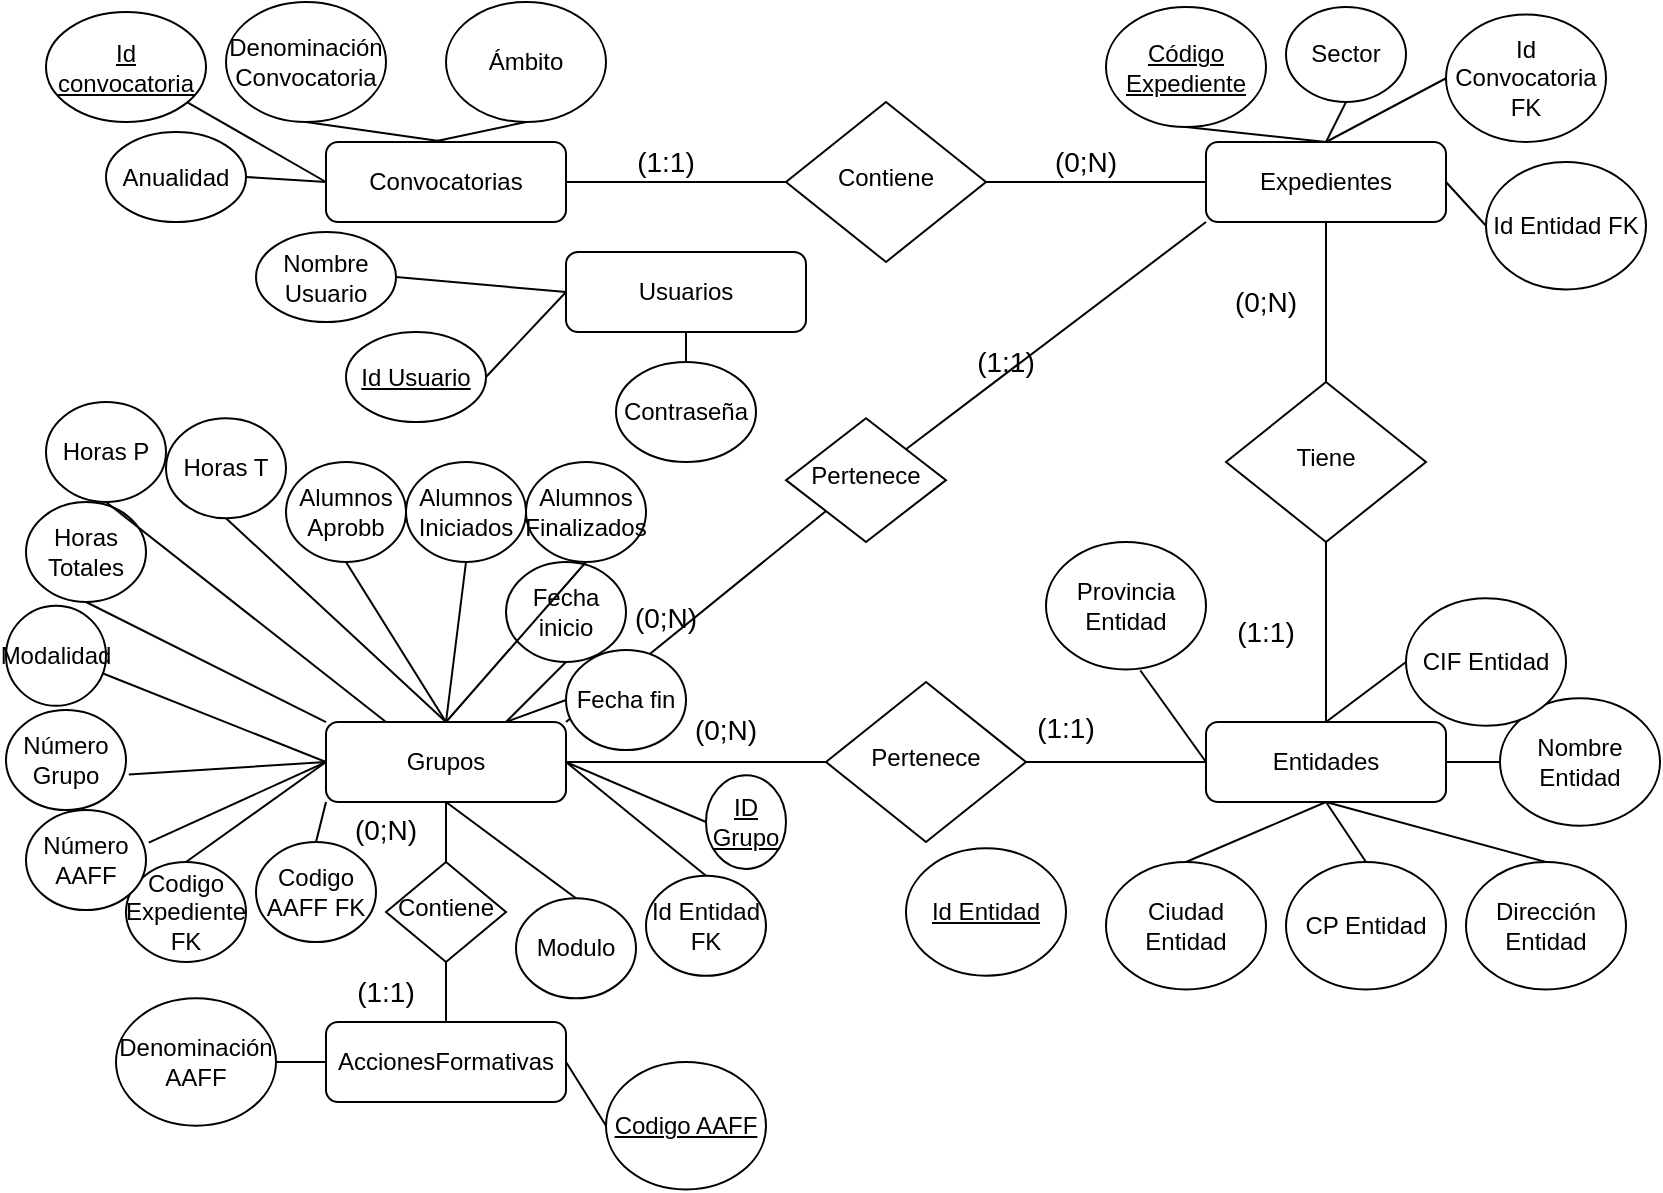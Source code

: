 <mxfile version="14.6.1" type="device"><diagram id="C5RBs43oDa-KdzZeNtuy" name="Page-1"><mxGraphModel dx="1653" dy="490" grid="1" gridSize="10" guides="1" tooltips="1" connect="1" arrows="1" fold="1" page="1" pageScale="1" pageWidth="827" pageHeight="1169" math="0" shadow="0"><root><mxCell id="WIyWlLk6GJQsqaUBKTNV-0"/><mxCell id="WIyWlLk6GJQsqaUBKTNV-1" parent="WIyWlLk6GJQsqaUBKTNV-0"/><mxCell id="WIyWlLk6GJQsqaUBKTNV-3" value="Convocatorias" style="rounded=1;whiteSpace=wrap;html=1;fontSize=12;glass=0;strokeWidth=1;shadow=0;" parent="WIyWlLk6GJQsqaUBKTNV-1" vertex="1"><mxGeometry x="160" y="80" width="120" height="40" as="geometry"/></mxCell><mxCell id="WIyWlLk6GJQsqaUBKTNV-6" value="Contiene" style="rhombus;whiteSpace=wrap;html=1;shadow=0;fontFamily=Helvetica;fontSize=12;align=center;strokeWidth=1;spacing=6;spacingTop=-4;" parent="WIyWlLk6GJQsqaUBKTNV-1" vertex="1"><mxGeometry x="390" y="60" width="100" height="80" as="geometry"/></mxCell><mxCell id="WIyWlLk6GJQsqaUBKTNV-7" value="Expedientes" style="rounded=1;whiteSpace=wrap;html=1;fontSize=12;glass=0;strokeWidth=1;shadow=0;" parent="WIyWlLk6GJQsqaUBKTNV-1" vertex="1"><mxGeometry x="600" y="80" width="120" height="40" as="geometry"/></mxCell><mxCell id="WIyWlLk6GJQsqaUBKTNV-10" value="Pertenece" style="rhombus;whiteSpace=wrap;html=1;shadow=0;fontFamily=Helvetica;fontSize=12;align=center;strokeWidth=1;spacing=6;spacingTop=-4;" parent="WIyWlLk6GJQsqaUBKTNV-1" vertex="1"><mxGeometry x="410" y="350.01" width="100" height="80" as="geometry"/></mxCell><mxCell id="WIyWlLk6GJQsqaUBKTNV-11" value="Grupos" style="rounded=1;whiteSpace=wrap;html=1;fontSize=12;glass=0;strokeWidth=1;shadow=0;" parent="WIyWlLk6GJQsqaUBKTNV-1" vertex="1"><mxGeometry x="160" y="370.01" width="120" height="40" as="geometry"/></mxCell><mxCell id="WIyWlLk6GJQsqaUBKTNV-12" value="Usuarios" style="rounded=1;whiteSpace=wrap;html=1;fontSize=12;glass=0;strokeWidth=1;shadow=0;" parent="WIyWlLk6GJQsqaUBKTNV-1" vertex="1"><mxGeometry x="280" y="135" width="120" height="40" as="geometry"/></mxCell><mxCell id="KHbI651JaRawvT50Kuq9-0" value="Id convocatoria" style="ellipse;whiteSpace=wrap;html=1;fontStyle=4" parent="WIyWlLk6GJQsqaUBKTNV-1" vertex="1"><mxGeometry x="20" y="15" width="80" height="55" as="geometry"/></mxCell><mxCell id="KHbI651JaRawvT50Kuq9-1" value="Denominación&lt;br&gt;Convocatoria" style="ellipse;whiteSpace=wrap;html=1;" parent="WIyWlLk6GJQsqaUBKTNV-1" vertex="1"><mxGeometry x="110" y="10" width="80" height="60" as="geometry"/></mxCell><mxCell id="KHbI651JaRawvT50Kuq9-2" value="Anualidad" style="ellipse;whiteSpace=wrap;html=1;" parent="WIyWlLk6GJQsqaUBKTNV-1" vertex="1"><mxGeometry x="50" y="75" width="70" height="45" as="geometry"/></mxCell><mxCell id="KHbI651JaRawvT50Kuq9-3" value="" style="endArrow=none;html=1;entryX=0;entryY=0.5;entryDx=0;entryDy=0;" parent="WIyWlLk6GJQsqaUBKTNV-1" source="KHbI651JaRawvT50Kuq9-0" target="WIyWlLk6GJQsqaUBKTNV-3" edge="1"><mxGeometry width="50" height="50" relative="1" as="geometry"><mxPoint x="110" y="130" as="sourcePoint"/><mxPoint x="160" y="80" as="targetPoint"/></mxGeometry></mxCell><mxCell id="KHbI651JaRawvT50Kuq9-6" value="" style="endArrow=none;html=1;entryX=0.5;entryY=1;entryDx=0;entryDy=0;exitX=0.5;exitY=0;exitDx=0;exitDy=0;" parent="WIyWlLk6GJQsqaUBKTNV-1" source="WIyWlLk6GJQsqaUBKTNV-3" target="KHbI651JaRawvT50Kuq9-1" edge="1"><mxGeometry width="50" height="50" relative="1" as="geometry"><mxPoint x="220" y="80" as="sourcePoint"/><mxPoint x="270" y="30" as="targetPoint"/></mxGeometry></mxCell><mxCell id="KHbI651JaRawvT50Kuq9-7" value="" style="endArrow=none;html=1;exitX=1;exitY=0.5;exitDx=0;exitDy=0;entryX=0;entryY=0.5;entryDx=0;entryDy=0;" parent="WIyWlLk6GJQsqaUBKTNV-1" source="WIyWlLk6GJQsqaUBKTNV-3" target="WIyWlLk6GJQsqaUBKTNV-6" edge="1"><mxGeometry width="50" height="50" relative="1" as="geometry"><mxPoint x="310" y="100" as="sourcePoint"/><mxPoint x="360" y="50" as="targetPoint"/></mxGeometry></mxCell><mxCell id="KHbI651JaRawvT50Kuq9-9" value="" style="endArrow=none;html=1;exitX=1;exitY=0.5;exitDx=0;exitDy=0;entryX=0;entryY=0.5;entryDx=0;entryDy=0;" parent="WIyWlLk6GJQsqaUBKTNV-1" source="WIyWlLk6GJQsqaUBKTNV-6" target="WIyWlLk6GJQsqaUBKTNV-7" edge="1"><mxGeometry width="50" height="50" relative="1" as="geometry"><mxPoint x="510" y="110" as="sourcePoint"/><mxPoint x="560" y="60" as="targetPoint"/></mxGeometry></mxCell><mxCell id="KHbI651JaRawvT50Kuq9-11" value="(0;N)" style="text;html=1;strokeColor=none;fillColor=none;align=center;verticalAlign=middle;whiteSpace=wrap;rounded=0;fontSize=14;" parent="WIyWlLk6GJQsqaUBKTNV-1" vertex="1"><mxGeometry x="520" y="80" width="40" height="20" as="geometry"/></mxCell><mxCell id="KHbI651JaRawvT50Kuq9-12" value="(1:1)" style="text;html=1;strokeColor=none;fillColor=none;align=center;verticalAlign=middle;whiteSpace=wrap;rounded=0;fontSize=14;" parent="WIyWlLk6GJQsqaUBKTNV-1" vertex="1"><mxGeometry x="310" y="75" width="40" height="30" as="geometry"/></mxCell><mxCell id="KHbI651JaRawvT50Kuq9-14" value="Ámbito" style="ellipse;whiteSpace=wrap;html=1;" parent="WIyWlLk6GJQsqaUBKTNV-1" vertex="1"><mxGeometry x="220" y="10" width="80" height="60" as="geometry"/></mxCell><mxCell id="KHbI651JaRawvT50Kuq9-16" value="" style="endArrow=none;html=1;fontSize=14;entryX=0.5;entryY=1;entryDx=0;entryDy=0;" parent="WIyWlLk6GJQsqaUBKTNV-1" target="KHbI651JaRawvT50Kuq9-14" edge="1"><mxGeometry width="50" height="50" relative="1" as="geometry"><mxPoint x="213" y="80" as="sourcePoint"/><mxPoint x="350" y="25" as="targetPoint"/></mxGeometry></mxCell><mxCell id="KHbI651JaRawvT50Kuq9-18" value="" style="endArrow=none;html=1;fontSize=14;entryX=0;entryY=0.5;entryDx=0;entryDy=0;exitX=1;exitY=0.5;exitDx=0;exitDy=0;" parent="WIyWlLk6GJQsqaUBKTNV-1" source="KHbI651JaRawvT50Kuq9-2" target="WIyWlLk6GJQsqaUBKTNV-3" edge="1"><mxGeometry width="50" height="50" relative="1" as="geometry"><mxPoint x="90" y="180" as="sourcePoint"/><mxPoint x="140" y="130" as="targetPoint"/></mxGeometry></mxCell><mxCell id="KHbI651JaRawvT50Kuq9-19" value="&lt;u&gt;Código Expediente&lt;/u&gt;" style="ellipse;whiteSpace=wrap;html=1;" parent="WIyWlLk6GJQsqaUBKTNV-1" vertex="1"><mxGeometry x="550" y="12.5" width="80" height="60" as="geometry"/></mxCell><mxCell id="KHbI651JaRawvT50Kuq9-21" value="Sector" style="ellipse;whiteSpace=wrap;html=1;" parent="WIyWlLk6GJQsqaUBKTNV-1" vertex="1"><mxGeometry x="640" y="12.5" width="60" height="47.5" as="geometry"/></mxCell><mxCell id="KHbI651JaRawvT50Kuq9-23" value="Id Convocatoria FK" style="ellipse;whiteSpace=wrap;html=1;" parent="WIyWlLk6GJQsqaUBKTNV-1" vertex="1"><mxGeometry x="720" y="16.25" width="80" height="63.75" as="geometry"/></mxCell><mxCell id="KHbI651JaRawvT50Kuq9-24" value="Id Entidad FK" style="ellipse;whiteSpace=wrap;html=1;" parent="WIyWlLk6GJQsqaUBKTNV-1" vertex="1"><mxGeometry x="740" y="90" width="80" height="63.75" as="geometry"/></mxCell><mxCell id="KHbI651JaRawvT50Kuq9-25" value="" style="endArrow=none;html=1;fontSize=14;exitX=0.5;exitY=0;exitDx=0;exitDy=0;entryX=0.5;entryY=1;entryDx=0;entryDy=0;" parent="WIyWlLk6GJQsqaUBKTNV-1" source="WIyWlLk6GJQsqaUBKTNV-7" target="KHbI651JaRawvT50Kuq9-19" edge="1"><mxGeometry width="50" height="50" relative="1" as="geometry"><mxPoint x="670" y="75" as="sourcePoint"/><mxPoint x="720" y="25" as="targetPoint"/></mxGeometry></mxCell><mxCell id="KHbI651JaRawvT50Kuq9-26" value="" style="endArrow=none;html=1;fontSize=14;exitX=0.5;exitY=0;exitDx=0;exitDy=0;entryX=0.5;entryY=1;entryDx=0;entryDy=0;" parent="WIyWlLk6GJQsqaUBKTNV-1" source="WIyWlLk6GJQsqaUBKTNV-7" target="KHbI651JaRawvT50Kuq9-21" edge="1"><mxGeometry width="50" height="50" relative="1" as="geometry"><mxPoint x="670" y="75" as="sourcePoint"/><mxPoint x="720" y="25" as="targetPoint"/></mxGeometry></mxCell><mxCell id="KHbI651JaRawvT50Kuq9-27" value="" style="endArrow=none;html=1;fontSize=14;exitX=0.5;exitY=0;exitDx=0;exitDy=0;entryX=0;entryY=0.5;entryDx=0;entryDy=0;" parent="WIyWlLk6GJQsqaUBKTNV-1" source="WIyWlLk6GJQsqaUBKTNV-7" target="KHbI651JaRawvT50Kuq9-23" edge="1"><mxGeometry width="50" height="50" relative="1" as="geometry"><mxPoint x="680" y="75" as="sourcePoint"/><mxPoint x="730" y="25" as="targetPoint"/></mxGeometry></mxCell><mxCell id="KHbI651JaRawvT50Kuq9-28" value="" style="endArrow=none;html=1;fontSize=14;exitX=1;exitY=0.5;exitDx=0;exitDy=0;entryX=0;entryY=0.5;entryDx=0;entryDy=0;" parent="WIyWlLk6GJQsqaUBKTNV-1" source="WIyWlLk6GJQsqaUBKTNV-7" target="KHbI651JaRawvT50Kuq9-24" edge="1"><mxGeometry width="50" height="50" relative="1" as="geometry"><mxPoint x="740" y="100" as="sourcePoint"/><mxPoint x="790" y="50" as="targetPoint"/></mxGeometry></mxCell><mxCell id="KHbI651JaRawvT50Kuq9-29" value="Tiene" style="rhombus;whiteSpace=wrap;html=1;shadow=0;fontFamily=Helvetica;fontSize=12;align=center;strokeWidth=1;spacing=6;spacingTop=-4;" parent="WIyWlLk6GJQsqaUBKTNV-1" vertex="1"><mxGeometry x="610" y="200" width="100" height="80" as="geometry"/></mxCell><mxCell id="KHbI651JaRawvT50Kuq9-30" value="" style="endArrow=none;html=1;fontSize=14;exitX=0.5;exitY=0;exitDx=0;exitDy=0;entryX=0.5;entryY=1;entryDx=0;entryDy=0;" parent="WIyWlLk6GJQsqaUBKTNV-1" source="KHbI651JaRawvT50Kuq9-29" target="WIyWlLk6GJQsqaUBKTNV-7" edge="1"><mxGeometry width="50" height="50" relative="1" as="geometry"><mxPoint x="645" y="180" as="sourcePoint"/><mxPoint x="695" y="130" as="targetPoint"/></mxGeometry></mxCell><mxCell id="KHbI651JaRawvT50Kuq9-31" value="(0;N)" style="text;html=1;strokeColor=none;fillColor=none;align=center;verticalAlign=middle;whiteSpace=wrap;rounded=0;fontSize=14;" parent="WIyWlLk6GJQsqaUBKTNV-1" vertex="1"><mxGeometry x="610" y="150" width="40" height="20" as="geometry"/></mxCell><mxCell id="KHbI651JaRawvT50Kuq9-32" value="Entidades" style="rounded=1;whiteSpace=wrap;html=1;fontSize=12;glass=0;strokeWidth=1;shadow=0;" parent="WIyWlLk6GJQsqaUBKTNV-1" vertex="1"><mxGeometry x="600" y="370" width="120" height="40" as="geometry"/></mxCell><mxCell id="KHbI651JaRawvT50Kuq9-33" value="" style="endArrow=none;html=1;fontSize=14;exitX=0.5;exitY=0;exitDx=0;exitDy=0;entryX=0.5;entryY=1;entryDx=0;entryDy=0;" parent="WIyWlLk6GJQsqaUBKTNV-1" source="KHbI651JaRawvT50Kuq9-32" target="KHbI651JaRawvT50Kuq9-29" edge="1"><mxGeometry width="50" height="50" relative="1" as="geometry"><mxPoint x="690" y="360" as="sourcePoint"/><mxPoint x="690" y="280" as="targetPoint"/></mxGeometry></mxCell><mxCell id="KHbI651JaRawvT50Kuq9-34" value="(1:1)" style="text;html=1;strokeColor=none;fillColor=none;align=center;verticalAlign=middle;whiteSpace=wrap;rounded=0;fontSize=14;" parent="WIyWlLk6GJQsqaUBKTNV-1" vertex="1"><mxGeometry x="610" y="310" width="40" height="30" as="geometry"/></mxCell><mxCell id="KHbI651JaRawvT50Kuq9-35" value="&lt;u&gt;Id Entidad&lt;/u&gt;" style="ellipse;whiteSpace=wrap;html=1;" parent="WIyWlLk6GJQsqaUBKTNV-1" vertex="1"><mxGeometry x="450" y="433.12" width="80" height="63.75" as="geometry"/></mxCell><mxCell id="KHbI651JaRawvT50Kuq9-36" value="CP Entidad" style="ellipse;whiteSpace=wrap;html=1;" parent="WIyWlLk6GJQsqaUBKTNV-1" vertex="1"><mxGeometry x="640" y="440" width="80" height="63.75" as="geometry"/></mxCell><mxCell id="KHbI651JaRawvT50Kuq9-37" value="Nombre Entidad" style="ellipse;whiteSpace=wrap;html=1;" parent="WIyWlLk6GJQsqaUBKTNV-1" vertex="1"><mxGeometry x="747" y="358.13" width="80" height="63.75" as="geometry"/></mxCell><mxCell id="KHbI651JaRawvT50Kuq9-38" value="Dirección Entidad" style="ellipse;whiteSpace=wrap;html=1;" parent="WIyWlLk6GJQsqaUBKTNV-1" vertex="1"><mxGeometry x="730" y="440" width="80" height="63.75" as="geometry"/></mxCell><mxCell id="KHbI651JaRawvT50Kuq9-39" value="Ciudad Entidad" style="ellipse;whiteSpace=wrap;html=1;" parent="WIyWlLk6GJQsqaUBKTNV-1" vertex="1"><mxGeometry x="550" y="440" width="80" height="63.75" as="geometry"/></mxCell><mxCell id="KHbI651JaRawvT50Kuq9-41" value="Provincia Entidad" style="ellipse;whiteSpace=wrap;html=1;" parent="WIyWlLk6GJQsqaUBKTNV-1" vertex="1"><mxGeometry x="520" y="280" width="80" height="63.75" as="geometry"/></mxCell><mxCell id="KHbI651JaRawvT50Kuq9-42" value="" style="endArrow=none;html=1;fontSize=14;exitX=0.5;exitY=0;exitDx=0;exitDy=0;entryX=0;entryY=0.5;entryDx=0;entryDy=0;" parent="WIyWlLk6GJQsqaUBKTNV-1" source="KHbI651JaRawvT50Kuq9-32" target="KHbI651JaRawvT50Kuq9-125" edge="1"><mxGeometry width="50" height="50" relative="1" as="geometry"><mxPoint x="670" y="361.88" as="sourcePoint"/><mxPoint x="720" y="311.88" as="targetPoint"/></mxGeometry></mxCell><mxCell id="KHbI651JaRawvT50Kuq9-43" value="" style="endArrow=none;html=1;fontSize=14;entryX=0.5;entryY=1;entryDx=0;entryDy=0;exitX=0.5;exitY=0;exitDx=0;exitDy=0;" parent="WIyWlLk6GJQsqaUBKTNV-1" source="KHbI651JaRawvT50Kuq9-101" target="WIyWlLk6GJQsqaUBKTNV-11" edge="1"><mxGeometry width="50" height="50" relative="1" as="geometry"><mxPoint x="364" y="490" as="sourcePoint"/><mxPoint x="414" y="440" as="targetPoint"/></mxGeometry></mxCell><mxCell id="KHbI651JaRawvT50Kuq9-44" value="" style="endArrow=none;html=1;fontSize=14;exitX=1;exitY=0.5;exitDx=0;exitDy=0;entryX=0;entryY=0.5;entryDx=0;entryDy=0;" parent="WIyWlLk6GJQsqaUBKTNV-1" source="KHbI651JaRawvT50Kuq9-32" target="KHbI651JaRawvT50Kuq9-37" edge="1"><mxGeometry width="50" height="50" relative="1" as="geometry"><mxPoint x="730" y="390" as="sourcePoint"/><mxPoint x="780" y="340" as="targetPoint"/></mxGeometry></mxCell><mxCell id="KHbI651JaRawvT50Kuq9-45" value="" style="endArrow=none;html=1;fontSize=14;entryX=0.5;entryY=1;entryDx=0;entryDy=0;exitX=0.5;exitY=0;exitDx=0;exitDy=0;" parent="WIyWlLk6GJQsqaUBKTNV-1" source="KHbI651JaRawvT50Kuq9-39" target="KHbI651JaRawvT50Kuq9-32" edge="1"><mxGeometry width="50" height="50" relative="1" as="geometry"><mxPoint x="620" y="470" as="sourcePoint"/><mxPoint x="670" y="420" as="targetPoint"/></mxGeometry></mxCell><mxCell id="KHbI651JaRawvT50Kuq9-46" value="" style="endArrow=none;html=1;fontSize=14;entryX=0.5;entryY=1;entryDx=0;entryDy=0;exitX=0.5;exitY=0;exitDx=0;exitDy=0;" parent="WIyWlLk6GJQsqaUBKTNV-1" source="KHbI651JaRawvT50Kuq9-36" target="KHbI651JaRawvT50Kuq9-32" edge="1"><mxGeometry width="50" height="50" relative="1" as="geometry"><mxPoint x="620" y="470" as="sourcePoint"/><mxPoint x="670" y="420" as="targetPoint"/></mxGeometry></mxCell><mxCell id="KHbI651JaRawvT50Kuq9-48" value="" style="endArrow=none;html=1;fontSize=14;entryX=0.5;entryY=1;entryDx=0;entryDy=0;exitX=0.5;exitY=0;exitDx=0;exitDy=0;" parent="WIyWlLk6GJQsqaUBKTNV-1" source="KHbI651JaRawvT50Kuq9-38" target="KHbI651JaRawvT50Kuq9-32" edge="1"><mxGeometry width="50" height="50" relative="1" as="geometry"><mxPoint x="680" y="470" as="sourcePoint"/><mxPoint x="730" y="420" as="targetPoint"/></mxGeometry></mxCell><mxCell id="KHbI651JaRawvT50Kuq9-49" value="" style="endArrow=none;html=1;fontSize=14;entryX=0;entryY=0.5;entryDx=0;entryDy=0;exitX=0.59;exitY=1.008;exitDx=0;exitDy=0;exitPerimeter=0;" parent="WIyWlLk6GJQsqaUBKTNV-1" source="KHbI651JaRawvT50Kuq9-41" target="KHbI651JaRawvT50Kuq9-32" edge="1"><mxGeometry width="50" height="50" relative="1" as="geometry"><mxPoint x="500" y="390" as="sourcePoint"/><mxPoint x="550" y="340" as="targetPoint"/></mxGeometry></mxCell><mxCell id="KHbI651JaRawvT50Kuq9-51" value="&lt;u&gt;Id Usuario&lt;/u&gt;" style="ellipse;whiteSpace=wrap;html=1;" parent="WIyWlLk6GJQsqaUBKTNV-1" vertex="1"><mxGeometry x="170" y="175" width="70" height="45" as="geometry"/></mxCell><mxCell id="KHbI651JaRawvT50Kuq9-52" value="Nombre Usuario" style="ellipse;whiteSpace=wrap;html=1;" parent="WIyWlLk6GJQsqaUBKTNV-1" vertex="1"><mxGeometry x="125" y="125" width="70" height="45" as="geometry"/></mxCell><mxCell id="KHbI651JaRawvT50Kuq9-53" value="Contraseña" style="ellipse;whiteSpace=wrap;html=1;" parent="WIyWlLk6GJQsqaUBKTNV-1" vertex="1"><mxGeometry x="305" y="190" width="70" height="50" as="geometry"/></mxCell><mxCell id="KHbI651JaRawvT50Kuq9-54" value="" style="endArrow=none;html=1;fontSize=14;entryX=0.5;entryY=0;entryDx=0;entryDy=0;exitX=0.5;exitY=1;exitDx=0;exitDy=0;" parent="WIyWlLk6GJQsqaUBKTNV-1" source="WIyWlLk6GJQsqaUBKTNV-12" target="KHbI651JaRawvT50Kuq9-53" edge="1"><mxGeometry width="50" height="50" relative="1" as="geometry"><mxPoint x="280" y="210" as="sourcePoint"/><mxPoint x="330" y="160" as="targetPoint"/></mxGeometry></mxCell><mxCell id="KHbI651JaRawvT50Kuq9-55" value="" style="endArrow=none;html=1;fontSize=14;exitX=0;exitY=0.5;exitDx=0;exitDy=0;entryX=1;entryY=0.5;entryDx=0;entryDy=0;" parent="WIyWlLk6GJQsqaUBKTNV-1" source="WIyWlLk6GJQsqaUBKTNV-12" target="KHbI651JaRawvT50Kuq9-52" edge="1"><mxGeometry width="50" height="50" relative="1" as="geometry"><mxPoint x="280" y="182.5" as="sourcePoint"/><mxPoint x="330" y="132.5" as="targetPoint"/></mxGeometry></mxCell><mxCell id="KHbI651JaRawvT50Kuq9-56" value="" style="endArrow=none;html=1;fontSize=14;entryX=0;entryY=0.5;entryDx=0;entryDy=0;exitX=1;exitY=0.5;exitDx=0;exitDy=0;" parent="WIyWlLk6GJQsqaUBKTNV-1" source="KHbI651JaRawvT50Kuq9-51" target="WIyWlLk6GJQsqaUBKTNV-12" edge="1"><mxGeometry width="50" height="50" relative="1" as="geometry"><mxPoint x="80" y="282.5" as="sourcePoint"/><mxPoint x="130" y="232.5" as="targetPoint"/></mxGeometry></mxCell><mxCell id="KHbI651JaRawvT50Kuq9-57" value="Pertenece" style="rhombus;whiteSpace=wrap;html=1;shadow=0;fontFamily=Helvetica;fontSize=12;align=center;strokeWidth=1;spacing=6;spacingTop=-4;" parent="WIyWlLk6GJQsqaUBKTNV-1" vertex="1"><mxGeometry x="390" y="218.13" width="80" height="61.87" as="geometry"/></mxCell><mxCell id="KHbI651JaRawvT50Kuq9-59" value="" style="endArrow=none;html=1;fontSize=14;exitX=1;exitY=0;exitDx=0;exitDy=0;entryX=0;entryY=1;entryDx=0;entryDy=0;" parent="WIyWlLk6GJQsqaUBKTNV-1" source="WIyWlLk6GJQsqaUBKTNV-11" target="KHbI651JaRawvT50Kuq9-57" edge="1"><mxGeometry width="50" height="50" relative="1" as="geometry"><mxPoint x="300" y="370" as="sourcePoint"/><mxPoint x="380" y="270" as="targetPoint"/></mxGeometry></mxCell><mxCell id="KHbI651JaRawvT50Kuq9-60" value="" style="endArrow=none;html=1;fontSize=14;exitX=1;exitY=0;exitDx=0;exitDy=0;entryX=0;entryY=1;entryDx=0;entryDy=0;" parent="WIyWlLk6GJQsqaUBKTNV-1" source="KHbI651JaRawvT50Kuq9-57" target="WIyWlLk6GJQsqaUBKTNV-7" edge="1"><mxGeometry width="50" height="50" relative="1" as="geometry"><mxPoint x="460" y="230" as="sourcePoint"/><mxPoint x="590" y="124.523" as="targetPoint"/></mxGeometry></mxCell><mxCell id="KHbI651JaRawvT50Kuq9-61" value="(1:1)" style="text;html=1;strokeColor=none;fillColor=none;align=center;verticalAlign=middle;whiteSpace=wrap;rounded=0;fontSize=14;" parent="WIyWlLk6GJQsqaUBKTNV-1" vertex="1"><mxGeometry x="170" y="490" width="40" height="30" as="geometry"/></mxCell><mxCell id="KHbI651JaRawvT50Kuq9-64" value="(0;N)" style="text;html=1;strokeColor=none;fillColor=none;align=center;verticalAlign=middle;whiteSpace=wrap;rounded=0;fontSize=14;" parent="WIyWlLk6GJQsqaUBKTNV-1" vertex="1"><mxGeometry x="170" y="414.01" width="40" height="20" as="geometry"/></mxCell><mxCell id="KHbI651JaRawvT50Kuq9-65" value="" style="endArrow=none;html=1;fontSize=14;exitX=1;exitY=0.5;exitDx=0;exitDy=0;entryX=0;entryY=0.5;entryDx=0;entryDy=0;" parent="WIyWlLk6GJQsqaUBKTNV-1" source="WIyWlLk6GJQsqaUBKTNV-10" target="KHbI651JaRawvT50Kuq9-32" edge="1"><mxGeometry width="50" height="50" relative="1" as="geometry"><mxPoint x="470" y="408.13" as="sourcePoint"/><mxPoint x="520" y="358.13" as="targetPoint"/></mxGeometry></mxCell><mxCell id="KHbI651JaRawvT50Kuq9-66" value="" style="endArrow=none;html=1;fontSize=14;exitX=1;exitY=0.5;exitDx=0;exitDy=0;entryX=0;entryY=0.5;entryDx=0;entryDy=0;" parent="WIyWlLk6GJQsqaUBKTNV-1" source="WIyWlLk6GJQsqaUBKTNV-11" target="WIyWlLk6GJQsqaUBKTNV-10" edge="1"><mxGeometry width="50" height="50" relative="1" as="geometry"><mxPoint x="320" y="400.01" as="sourcePoint"/><mxPoint x="370" y="350.01" as="targetPoint"/></mxGeometry></mxCell><mxCell id="KHbI651JaRawvT50Kuq9-67" value="AccionesFormativas" style="rounded=1;whiteSpace=wrap;html=1;fontSize=12;glass=0;strokeWidth=1;shadow=0;" parent="WIyWlLk6GJQsqaUBKTNV-1" vertex="1"><mxGeometry x="160" y="520" width="120" height="40" as="geometry"/></mxCell><mxCell id="KHbI651JaRawvT50Kuq9-68" value="Contiene" style="rhombus;whiteSpace=wrap;html=1;shadow=0;fontFamily=Helvetica;fontSize=12;align=center;strokeWidth=1;spacing=6;spacingTop=-4;" parent="WIyWlLk6GJQsqaUBKTNV-1" vertex="1"><mxGeometry x="190" y="440" width="60" height="50" as="geometry"/></mxCell><mxCell id="KHbI651JaRawvT50Kuq9-69" value="" style="endArrow=none;html=1;fontSize=14;entryX=0.5;entryY=1;entryDx=0;entryDy=0;exitX=0.5;exitY=0;exitDx=0;exitDy=0;" parent="WIyWlLk6GJQsqaUBKTNV-1" source="KHbI651JaRawvT50Kuq9-67" target="KHbI651JaRawvT50Kuq9-68" edge="1"><mxGeometry width="50" height="50" relative="1" as="geometry"><mxPoint x="100" y="520" as="sourcePoint"/><mxPoint x="150" y="470" as="targetPoint"/></mxGeometry></mxCell><mxCell id="KHbI651JaRawvT50Kuq9-70" value="" style="endArrow=none;html=1;fontSize=14;entryX=0.5;entryY=1;entryDx=0;entryDy=0;exitX=0.5;exitY=0;exitDx=0;exitDy=0;" parent="WIyWlLk6GJQsqaUBKTNV-1" source="KHbI651JaRawvT50Kuq9-68" target="WIyWlLk6GJQsqaUBKTNV-11" edge="1"><mxGeometry width="50" height="50" relative="1" as="geometry"><mxPoint x="80" y="470" as="sourcePoint"/><mxPoint x="130" y="420" as="targetPoint"/></mxGeometry></mxCell><mxCell id="KHbI651JaRawvT50Kuq9-71" value="(0;N)" style="text;html=1;strokeColor=none;fillColor=none;align=center;verticalAlign=middle;whiteSpace=wrap;rounded=0;fontSize=14;" parent="WIyWlLk6GJQsqaUBKTNV-1" vertex="1"><mxGeometry x="310" y="308.13" width="40" height="20" as="geometry"/></mxCell><mxCell id="KHbI651JaRawvT50Kuq9-72" value="(1:1)" style="text;html=1;strokeColor=none;fillColor=none;align=center;verticalAlign=middle;whiteSpace=wrap;rounded=0;fontSize=14;" parent="WIyWlLk6GJQsqaUBKTNV-1" vertex="1"><mxGeometry x="480" y="175" width="40" height="30" as="geometry"/></mxCell><mxCell id="KHbI651JaRawvT50Kuq9-73" value="&lt;u&gt;Codigo AAFF&lt;/u&gt;" style="ellipse;whiteSpace=wrap;html=1;" parent="WIyWlLk6GJQsqaUBKTNV-1" vertex="1"><mxGeometry x="300" y="540" width="80" height="63.75" as="geometry"/></mxCell><mxCell id="KHbI651JaRawvT50Kuq9-74" value="Denominación AAFF" style="ellipse;whiteSpace=wrap;html=1;" parent="WIyWlLk6GJQsqaUBKTNV-1" vertex="1"><mxGeometry x="55" y="508.13" width="80" height="63.75" as="geometry"/></mxCell><mxCell id="KHbI651JaRawvT50Kuq9-75" value="" style="endArrow=none;html=1;fontSize=14;entryX=0;entryY=0.5;entryDx=0;entryDy=0;exitX=1;exitY=0.5;exitDx=0;exitDy=0;" parent="WIyWlLk6GJQsqaUBKTNV-1" source="KHbI651JaRawvT50Kuq9-74" target="KHbI651JaRawvT50Kuq9-67" edge="1"><mxGeometry width="50" height="50" relative="1" as="geometry"><mxPoint x="70" y="460" as="sourcePoint"/><mxPoint x="120" y="410" as="targetPoint"/></mxGeometry></mxCell><mxCell id="KHbI651JaRawvT50Kuq9-76" value="" style="endArrow=none;html=1;fontSize=14;entryX=0;entryY=0.5;entryDx=0;entryDy=0;exitX=1;exitY=0.5;exitDx=0;exitDy=0;" parent="WIyWlLk6GJQsqaUBKTNV-1" source="KHbI651JaRawvT50Kuq9-67" target="KHbI651JaRawvT50Kuq9-73" edge="1"><mxGeometry width="50" height="50" relative="1" as="geometry"><mxPoint x="80" y="470" as="sourcePoint"/><mxPoint x="130" y="420" as="targetPoint"/></mxGeometry></mxCell><mxCell id="KHbI651JaRawvT50Kuq9-77" value="Codigo AAFF FK" style="ellipse;whiteSpace=wrap;html=1;" parent="WIyWlLk6GJQsqaUBKTNV-1" vertex="1"><mxGeometry x="125" y="430.01" width="60" height="50" as="geometry"/></mxCell><mxCell id="KHbI651JaRawvT50Kuq9-79" value="" style="endArrow=none;html=1;fontSize=14;entryX=0;entryY=1;entryDx=0;entryDy=0;exitX=0.5;exitY=0;exitDx=0;exitDy=0;" parent="WIyWlLk6GJQsqaUBKTNV-1" source="KHbI651JaRawvT50Kuq9-77" target="WIyWlLk6GJQsqaUBKTNV-11" edge="1"><mxGeometry width="50" height="50" relative="1" as="geometry"><mxPoint x="340" y="481.88" as="sourcePoint"/><mxPoint x="390" y="431.88" as="targetPoint"/></mxGeometry></mxCell><mxCell id="KHbI651JaRawvT50Kuq9-81" value="&lt;u&gt;ID Grupo&lt;/u&gt;" style="ellipse;whiteSpace=wrap;html=1;" parent="WIyWlLk6GJQsqaUBKTNV-1" vertex="1"><mxGeometry x="350" y="396.57" width="40" height="46.88" as="geometry"/></mxCell><mxCell id="KHbI651JaRawvT50Kuq9-82" value="Codigo Expediente FK" style="ellipse;whiteSpace=wrap;html=1;" parent="WIyWlLk6GJQsqaUBKTNV-1" vertex="1"><mxGeometry x="60" y="440" width="60" height="50" as="geometry"/></mxCell><mxCell id="KHbI651JaRawvT50Kuq9-83" value="Id Entidad FK" style="ellipse;whiteSpace=wrap;html=1;" parent="WIyWlLk6GJQsqaUBKTNV-1" vertex="1"><mxGeometry x="320" y="446.88" width="60" height="50" as="geometry"/></mxCell><mxCell id="KHbI651JaRawvT50Kuq9-84" value="(1:1)" style="text;html=1;strokeColor=none;fillColor=none;align=center;verticalAlign=middle;whiteSpace=wrap;rounded=0;fontSize=14;" parent="WIyWlLk6GJQsqaUBKTNV-1" vertex="1"><mxGeometry x="510" y="358.01" width="40" height="30" as="geometry"/></mxCell><mxCell id="KHbI651JaRawvT50Kuq9-88" value="(0;N)" style="text;html=1;strokeColor=none;fillColor=none;align=center;verticalAlign=middle;whiteSpace=wrap;rounded=0;fontSize=14;" parent="WIyWlLk6GJQsqaUBKTNV-1" vertex="1"><mxGeometry x="340" y="364.01" width="40" height="20" as="geometry"/></mxCell><mxCell id="KHbI651JaRawvT50Kuq9-90" value="" style="endArrow=none;html=1;fontSize=14;entryX=1;entryY=0.5;entryDx=0;entryDy=0;exitX=0.5;exitY=0;exitDx=0;exitDy=0;" parent="WIyWlLk6GJQsqaUBKTNV-1" source="KHbI651JaRawvT50Kuq9-83" target="WIyWlLk6GJQsqaUBKTNV-11" edge="1"><mxGeometry width="50" height="50" relative="1" as="geometry"><mxPoint x="340" y="481.88" as="sourcePoint"/><mxPoint x="390" y="431.88" as="targetPoint"/></mxGeometry></mxCell><mxCell id="KHbI651JaRawvT50Kuq9-91" value="" style="endArrow=none;html=1;fontSize=14;entryX=0;entryY=0.5;entryDx=0;entryDy=0;exitX=0.5;exitY=0;exitDx=0;exitDy=0;" parent="WIyWlLk6GJQsqaUBKTNV-1" source="KHbI651JaRawvT50Kuq9-82" target="WIyWlLk6GJQsqaUBKTNV-11" edge="1"><mxGeometry width="50" height="50" relative="1" as="geometry"><mxPoint x="90" y="420" as="sourcePoint"/><mxPoint x="140" y="370" as="targetPoint"/></mxGeometry></mxCell><mxCell id="KHbI651JaRawvT50Kuq9-93" value="Número AAFF" style="ellipse;whiteSpace=wrap;html=1;" parent="WIyWlLk6GJQsqaUBKTNV-1" vertex="1"><mxGeometry x="10" y="414.01" width="60" height="50" as="geometry"/></mxCell><mxCell id="KHbI651JaRawvT50Kuq9-95" value="Número Grupo" style="ellipse;whiteSpace=wrap;html=1;" parent="WIyWlLk6GJQsqaUBKTNV-1" vertex="1"><mxGeometry y="364.01" width="60" height="50" as="geometry"/></mxCell><mxCell id="KHbI651JaRawvT50Kuq9-96" value="Modalidad" style="ellipse;whiteSpace=wrap;html=1;" parent="WIyWlLk6GJQsqaUBKTNV-1" vertex="1"><mxGeometry y="311.88" width="50" height="50" as="geometry"/></mxCell><mxCell id="KHbI651JaRawvT50Kuq9-97" value="Horas Totales" style="ellipse;whiteSpace=wrap;html=1;" parent="WIyWlLk6GJQsqaUBKTNV-1" vertex="1"><mxGeometry x="10" y="260" width="60" height="50" as="geometry"/></mxCell><mxCell id="KHbI651JaRawvT50Kuq9-98" value="Horas P" style="ellipse;whiteSpace=wrap;html=1;" parent="WIyWlLk6GJQsqaUBKTNV-1" vertex="1"><mxGeometry x="20" y="210" width="60" height="50" as="geometry"/></mxCell><mxCell id="KHbI651JaRawvT50Kuq9-99" value="Horas T" style="ellipse;whiteSpace=wrap;html=1;" parent="WIyWlLk6GJQsqaUBKTNV-1" vertex="1"><mxGeometry x="80" y="218.13" width="60" height="50" as="geometry"/></mxCell><mxCell id="KHbI651JaRawvT50Kuq9-101" value="Modulo" style="ellipse;whiteSpace=wrap;html=1;" parent="WIyWlLk6GJQsqaUBKTNV-1" vertex="1"><mxGeometry x="255" y="458.13" width="60" height="50" as="geometry"/></mxCell><mxCell id="KHbI651JaRawvT50Kuq9-102" value="" style="endArrow=none;html=1;fontSize=14;entryX=0;entryY=0.5;entryDx=0;entryDy=0;exitX=1;exitY=0.5;exitDx=0;exitDy=0;" parent="WIyWlLk6GJQsqaUBKTNV-1" source="WIyWlLk6GJQsqaUBKTNV-11" target="KHbI651JaRawvT50Kuq9-81" edge="1"><mxGeometry width="50" height="50" relative="1" as="geometry"><mxPoint x="422.5" y="510" as="sourcePoint"/><mxPoint x="497.5" y="470" as="targetPoint"/></mxGeometry></mxCell><mxCell id="KHbI651JaRawvT50Kuq9-105" value="" style="endArrow=none;html=1;fontSize=14;entryX=0;entryY=0.5;entryDx=0;entryDy=0;exitX=1.023;exitY=0.326;exitDx=0;exitDy=0;exitPerimeter=0;" parent="WIyWlLk6GJQsqaUBKTNV-1" source="KHbI651JaRawvT50Kuq9-93" target="WIyWlLk6GJQsqaUBKTNV-11" edge="1"><mxGeometry width="50" height="50" relative="1" as="geometry"><mxPoint x="95" y="440.01" as="sourcePoint"/><mxPoint x="170" y="400.01" as="targetPoint"/></mxGeometry></mxCell><mxCell id="KHbI651JaRawvT50Kuq9-106" value="" style="endArrow=none;html=1;fontSize=14;entryX=0;entryY=0.5;entryDx=0;entryDy=0;exitX=1.023;exitY=0.644;exitDx=0;exitDy=0;exitPerimeter=0;" parent="WIyWlLk6GJQsqaUBKTNV-1" source="KHbI651JaRawvT50Kuq9-95" target="WIyWlLk6GJQsqaUBKTNV-11" edge="1"><mxGeometry width="50" height="50" relative="1" as="geometry"><mxPoint x="105" y="450.01" as="sourcePoint"/><mxPoint x="180" y="410.01" as="targetPoint"/></mxGeometry></mxCell><mxCell id="KHbI651JaRawvT50Kuq9-107" value="" style="endArrow=none;html=1;fontSize=14;entryX=0;entryY=0.5;entryDx=0;entryDy=0;exitX=0.965;exitY=0.675;exitDx=0;exitDy=0;exitPerimeter=0;" parent="WIyWlLk6GJQsqaUBKTNV-1" source="KHbI651JaRawvT50Kuq9-96" target="WIyWlLk6GJQsqaUBKTNV-11" edge="1"><mxGeometry width="50" height="50" relative="1" as="geometry"><mxPoint x="115" y="460.01" as="sourcePoint"/><mxPoint x="190" y="420.01" as="targetPoint"/></mxGeometry></mxCell><mxCell id="KHbI651JaRawvT50Kuq9-108" value="" style="endArrow=none;html=1;fontSize=14;entryX=0;entryY=0;entryDx=0;entryDy=0;exitX=0.5;exitY=1;exitDx=0;exitDy=0;" parent="WIyWlLk6GJQsqaUBKTNV-1" source="KHbI651JaRawvT50Kuq9-97" target="WIyWlLk6GJQsqaUBKTNV-11" edge="1"><mxGeometry width="50" height="50" relative="1" as="geometry"><mxPoint x="125" y="470.01" as="sourcePoint"/><mxPoint x="200" y="430.01" as="targetPoint"/></mxGeometry></mxCell><mxCell id="KHbI651JaRawvT50Kuq9-109" value="" style="endArrow=none;html=1;fontSize=14;entryX=0.25;entryY=0;entryDx=0;entryDy=0;exitX=0.5;exitY=1;exitDx=0;exitDy=0;" parent="WIyWlLk6GJQsqaUBKTNV-1" source="KHbI651JaRawvT50Kuq9-98" target="WIyWlLk6GJQsqaUBKTNV-11" edge="1"><mxGeometry width="50" height="50" relative="1" as="geometry"><mxPoint x="135" y="480.01" as="sourcePoint"/><mxPoint x="210" y="440.01" as="targetPoint"/></mxGeometry></mxCell><mxCell id="KHbI651JaRawvT50Kuq9-110" value="" style="endArrow=none;html=1;fontSize=14;entryX=0.5;entryY=0;entryDx=0;entryDy=0;exitX=0.5;exitY=1;exitDx=0;exitDy=0;" parent="WIyWlLk6GJQsqaUBKTNV-1" source="KHbI651JaRawvT50Kuq9-99" target="WIyWlLk6GJQsqaUBKTNV-11" edge="1"><mxGeometry width="50" height="50" relative="1" as="geometry"><mxPoint x="145" y="490.01" as="sourcePoint"/><mxPoint x="220" y="450.01" as="targetPoint"/></mxGeometry></mxCell><mxCell id="KHbI651JaRawvT50Kuq9-112" value="Alumnos Aprobb" style="ellipse;whiteSpace=wrap;html=1;" parent="WIyWlLk6GJQsqaUBKTNV-1" vertex="1"><mxGeometry x="140" y="240" width="60" height="50" as="geometry"/></mxCell><mxCell id="KHbI651JaRawvT50Kuq9-114" value="Alumnos Iniciados&lt;span style=&quot;color: rgba(0 , 0 , 0 , 0) ; font-family: monospace ; font-size: 0px&quot;&gt;%3CmxGraphModel%3E%3Croot%3E%3CmxCell%20id%3D%220%22%2F%3E%3CmxCell%20id%3D%221%22%20parent%3D%220%22%2F%3E%3CmxCell%20id%3D%222%22%20value%3D%22Alumnos%20Aprobb%22%20style%3D%22ellipse%3BwhiteSpace%3Dwrap%3Bhtml%3D1%3B%22%20vertex%3D%221%22%20parent%3D%221%22%3E%3CmxGeometry%20x%3D%22140%22%20y%3D%22240%22%20width%3D%2260%22%20height%3D%2250%22%20as%3D%22geometry%22%2F%3E%3C%2FmxCell%3E%3C%2Froot%3E%3C%2FmxGraphModel%3E&lt;/span&gt;" style="ellipse;whiteSpace=wrap;html=1;" parent="WIyWlLk6GJQsqaUBKTNV-1" vertex="1"><mxGeometry x="200" y="240" width="60" height="50" as="geometry"/></mxCell><mxCell id="KHbI651JaRawvT50Kuq9-116" value="Alumnos Finalizados" style="ellipse;whiteSpace=wrap;html=1;" parent="WIyWlLk6GJQsqaUBKTNV-1" vertex="1"><mxGeometry x="260" y="240" width="60" height="50" as="geometry"/></mxCell><mxCell id="KHbI651JaRawvT50Kuq9-117" value="Fecha inicio" style="ellipse;whiteSpace=wrap;html=1;" parent="WIyWlLk6GJQsqaUBKTNV-1" vertex="1"><mxGeometry x="250" y="290" width="60" height="50" as="geometry"/></mxCell><mxCell id="KHbI651JaRawvT50Kuq9-118" value="Fecha fin" style="ellipse;whiteSpace=wrap;html=1;" parent="WIyWlLk6GJQsqaUBKTNV-1" vertex="1"><mxGeometry x="280" y="334.01" width="60" height="50" as="geometry"/></mxCell><mxCell id="KHbI651JaRawvT50Kuq9-119" value="" style="endArrow=none;html=1;fontSize=14;exitX=0.5;exitY=1;exitDx=0;exitDy=0;entryX=0.5;entryY=0;entryDx=0;entryDy=0;" parent="WIyWlLk6GJQsqaUBKTNV-1" source="KHbI651JaRawvT50Kuq9-112" target="WIyWlLk6GJQsqaUBKTNV-11" edge="1"><mxGeometry width="50" height="50" relative="1" as="geometry"><mxPoint x="120" y="278.13" as="sourcePoint"/><mxPoint x="224" y="364" as="targetPoint"/></mxGeometry></mxCell><mxCell id="KHbI651JaRawvT50Kuq9-120" value="" style="endArrow=none;html=1;fontSize=14;entryX=0.5;entryY=0;entryDx=0;entryDy=0;exitX=0.5;exitY=1;exitDx=0;exitDy=0;" parent="WIyWlLk6GJQsqaUBKTNV-1" source="KHbI651JaRawvT50Kuq9-114" target="WIyWlLk6GJQsqaUBKTNV-11" edge="1"><mxGeometry width="50" height="50" relative="1" as="geometry"><mxPoint x="130" y="288.13" as="sourcePoint"/><mxPoint x="240" y="390.01" as="targetPoint"/></mxGeometry></mxCell><mxCell id="KHbI651JaRawvT50Kuq9-121" value="" style="endArrow=none;html=1;fontSize=14;entryX=0.5;entryY=0;entryDx=0;entryDy=0;exitX=0.5;exitY=1;exitDx=0;exitDy=0;" parent="WIyWlLk6GJQsqaUBKTNV-1" source="KHbI651JaRawvT50Kuq9-116" target="WIyWlLk6GJQsqaUBKTNV-11" edge="1"><mxGeometry width="50" height="50" relative="1" as="geometry"><mxPoint x="140" y="298.13" as="sourcePoint"/><mxPoint x="250" y="400.01" as="targetPoint"/></mxGeometry></mxCell><mxCell id="KHbI651JaRawvT50Kuq9-122" value="" style="endArrow=none;html=1;fontSize=14;entryX=0.75;entryY=0;entryDx=0;entryDy=0;exitX=0.5;exitY=1;exitDx=0;exitDy=0;" parent="WIyWlLk6GJQsqaUBKTNV-1" source="KHbI651JaRawvT50Kuq9-117" target="WIyWlLk6GJQsqaUBKTNV-11" edge="1"><mxGeometry width="50" height="50" relative="1" as="geometry"><mxPoint x="270" y="350" as="sourcePoint"/><mxPoint x="260" y="410.01" as="targetPoint"/></mxGeometry></mxCell><mxCell id="KHbI651JaRawvT50Kuq9-123" value="" style="endArrow=none;html=1;fontSize=14;entryX=0.75;entryY=0;entryDx=0;entryDy=0;exitX=0;exitY=0.5;exitDx=0;exitDy=0;" parent="WIyWlLk6GJQsqaUBKTNV-1" source="KHbI651JaRawvT50Kuq9-118" target="WIyWlLk6GJQsqaUBKTNV-11" edge="1"><mxGeometry width="50" height="50" relative="1" as="geometry"><mxPoint x="160" y="318.13" as="sourcePoint"/><mxPoint x="270" y="420.01" as="targetPoint"/></mxGeometry></mxCell><mxCell id="KHbI651JaRawvT50Kuq9-125" value="CIF Entidad" style="ellipse;whiteSpace=wrap;html=1;" parent="WIyWlLk6GJQsqaUBKTNV-1" vertex="1"><mxGeometry x="700" y="308.13" width="80" height="63.75" as="geometry"/></mxCell></root></mxGraphModel></diagram></mxfile>